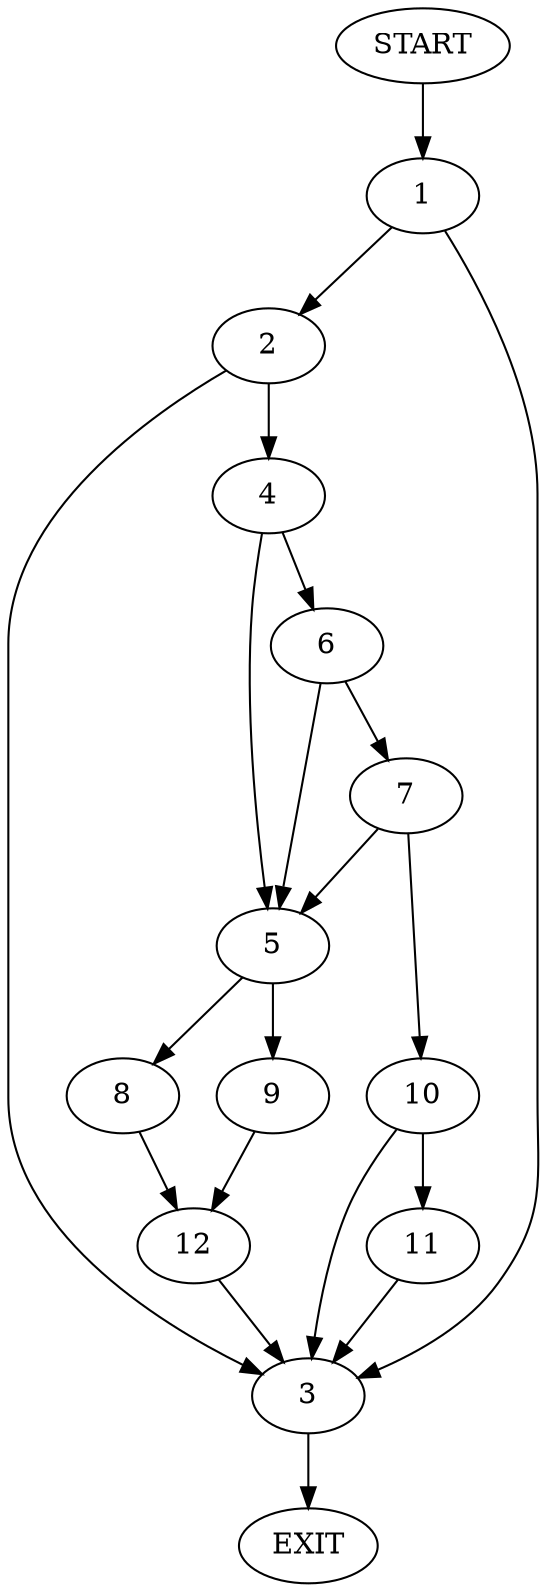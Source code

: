 digraph {
0 [label="START"]
13 [label="EXIT"]
0 -> 1
1 -> 2
1 -> 3
2 -> 4
2 -> 3
3 -> 13
4 -> 5
4 -> 6
6 -> 7
6 -> 5
5 -> 8
5 -> 9
7 -> 5
7 -> 10
10 -> 3
10 -> 11
9 -> 12
8 -> 12
12 -> 3
11 -> 3
}
